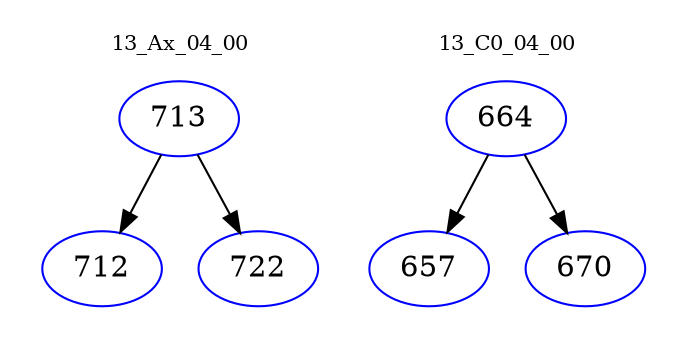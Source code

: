 digraph{
subgraph cluster_0 {
color = white
label = "13_Ax_04_00";
fontsize=10;
T0_713 [label="713", color="blue"]
T0_713 -> T0_712 [color="black"]
T0_712 [label="712", color="blue"]
T0_713 -> T0_722 [color="black"]
T0_722 [label="722", color="blue"]
}
subgraph cluster_1 {
color = white
label = "13_C0_04_00";
fontsize=10;
T1_664 [label="664", color="blue"]
T1_664 -> T1_657 [color="black"]
T1_657 [label="657", color="blue"]
T1_664 -> T1_670 [color="black"]
T1_670 [label="670", color="blue"]
}
}
